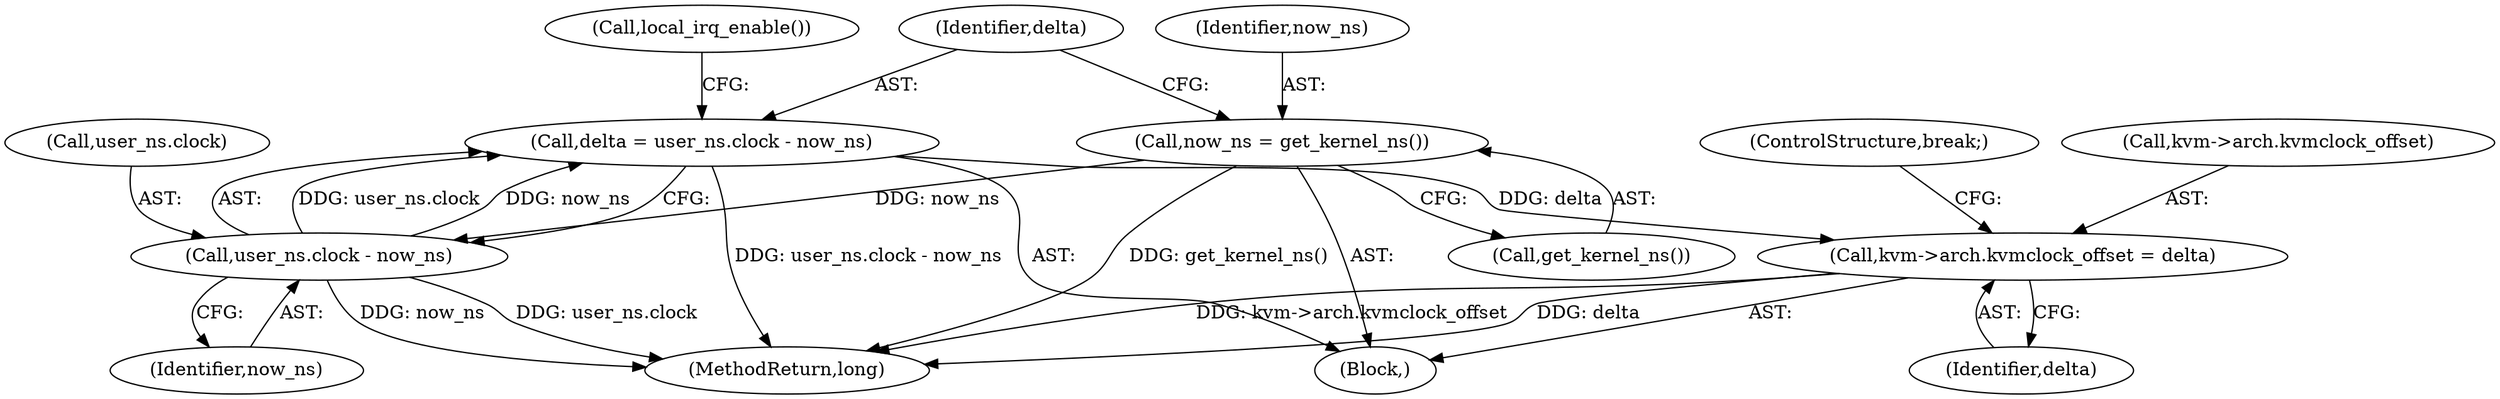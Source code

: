 digraph "0_linux_9c895160d25a76c21b65bad141b08e8d4f99afef@integer" {
"1000842" [label="(Call,delta = user_ns.clock - now_ns)"];
"1000844" [label="(Call,user_ns.clock - now_ns)"];
"1000839" [label="(Call,now_ns = get_kernel_ns())"];
"1000850" [label="(Call,kvm->arch.kvmclock_offset = delta)"];
"1000850" [label="(Call,kvm->arch.kvmclock_offset = delta)"];
"1000840" [label="(Identifier,now_ns)"];
"1000913" [label="(MethodReturn,long)"];
"1000857" [label="(ControlStructure,break;)"];
"1000848" [label="(Identifier,now_ns)"];
"1000845" [label="(Call,user_ns.clock)"];
"1000851" [label="(Call,kvm->arch.kvmclock_offset)"];
"1000842" [label="(Call,delta = user_ns.clock - now_ns)"];
"1000841" [label="(Call,get_kernel_ns())"];
"1000856" [label="(Identifier,delta)"];
"1000839" [label="(Call,now_ns = get_kernel_ns())"];
"1000849" [label="(Call,local_irq_enable())"];
"1000843" [label="(Identifier,delta)"];
"1000844" [label="(Call,user_ns.clock - now_ns)"];
"1000810" [label="(Block,)"];
"1000842" -> "1000810"  [label="AST: "];
"1000842" -> "1000844"  [label="CFG: "];
"1000843" -> "1000842"  [label="AST: "];
"1000844" -> "1000842"  [label="AST: "];
"1000849" -> "1000842"  [label="CFG: "];
"1000842" -> "1000913"  [label="DDG: user_ns.clock - now_ns"];
"1000844" -> "1000842"  [label="DDG: user_ns.clock"];
"1000844" -> "1000842"  [label="DDG: now_ns"];
"1000842" -> "1000850"  [label="DDG: delta"];
"1000844" -> "1000848"  [label="CFG: "];
"1000845" -> "1000844"  [label="AST: "];
"1000848" -> "1000844"  [label="AST: "];
"1000844" -> "1000913"  [label="DDG: now_ns"];
"1000844" -> "1000913"  [label="DDG: user_ns.clock"];
"1000839" -> "1000844"  [label="DDG: now_ns"];
"1000839" -> "1000810"  [label="AST: "];
"1000839" -> "1000841"  [label="CFG: "];
"1000840" -> "1000839"  [label="AST: "];
"1000841" -> "1000839"  [label="AST: "];
"1000843" -> "1000839"  [label="CFG: "];
"1000839" -> "1000913"  [label="DDG: get_kernel_ns()"];
"1000850" -> "1000810"  [label="AST: "];
"1000850" -> "1000856"  [label="CFG: "];
"1000851" -> "1000850"  [label="AST: "];
"1000856" -> "1000850"  [label="AST: "];
"1000857" -> "1000850"  [label="CFG: "];
"1000850" -> "1000913"  [label="DDG: kvm->arch.kvmclock_offset"];
"1000850" -> "1000913"  [label="DDG: delta"];
}

